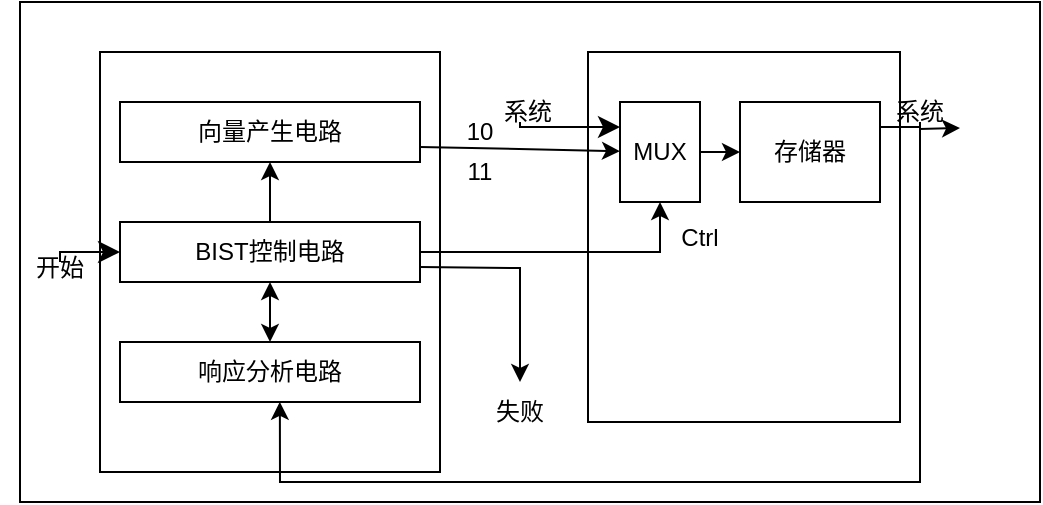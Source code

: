 <mxfile version="20.8.20" type="github">
  <diagram name="第 1 页" id="A93E-pW6Ka4gn5TaSpeA">
    <mxGraphModel dx="1434" dy="796" grid="1" gridSize="10" guides="1" tooltips="1" connect="1" arrows="1" fold="1" page="1" pageScale="1" pageWidth="827" pageHeight="1169" math="0" shadow="0">
      <root>
        <mxCell id="0" />
        <mxCell id="1" parent="0" />
        <mxCell id="uApP3Ad0hTk_tkcARhOH-1" value="" style="whiteSpace=wrap;html=1;align=center;" vertex="1" parent="1">
          <mxGeometry x="130" y="280" width="510" height="250" as="geometry" />
        </mxCell>
        <mxCell id="uApP3Ad0hTk_tkcARhOH-2" value="" style="whiteSpace=wrap;html=1;align=center;" vertex="1" parent="1">
          <mxGeometry x="170" y="305" width="170" height="210" as="geometry" />
        </mxCell>
        <mxCell id="uApP3Ad0hTk_tkcARhOH-3" value="" style="whiteSpace=wrap;html=1;align=center;" vertex="1" parent="1">
          <mxGeometry x="414" y="305" width="156" height="185" as="geometry" />
        </mxCell>
        <mxCell id="uApP3Ad0hTk_tkcARhOH-4" value="向量产生电路" style="whiteSpace=wrap;html=1;align=center;" vertex="1" parent="1">
          <mxGeometry x="180" y="330" width="150" height="30" as="geometry" />
        </mxCell>
        <mxCell id="uApP3Ad0hTk_tkcARhOH-14" style="edgeStyle=orthogonalEdgeStyle;rounded=0;orthogonalLoop=1;jettySize=auto;html=1;exitX=0.5;exitY=0;exitDx=0;exitDy=0;entryX=0.5;entryY=1;entryDx=0;entryDy=0;" edge="1" parent="1" source="uApP3Ad0hTk_tkcARhOH-5" target="uApP3Ad0hTk_tkcARhOH-4">
          <mxGeometry relative="1" as="geometry" />
        </mxCell>
        <mxCell id="uApP3Ad0hTk_tkcARhOH-5" value="BIST控制电路" style="whiteSpace=wrap;html=1;align=center;" vertex="1" parent="1">
          <mxGeometry x="180" y="390" width="150" height="30" as="geometry" />
        </mxCell>
        <mxCell id="uApP3Ad0hTk_tkcARhOH-22" style="edgeStyle=orthogonalEdgeStyle;rounded=0;orthogonalLoop=1;jettySize=auto;html=1;exitX=1;exitY=0.5;exitDx=0;exitDy=0;entryX=0.5;entryY=1;entryDx=0;entryDy=0;" edge="1" parent="1" source="uApP3Ad0hTk_tkcARhOH-5" target="uApP3Ad0hTk_tkcARhOH-7">
          <mxGeometry relative="1" as="geometry" />
        </mxCell>
        <mxCell id="uApP3Ad0hTk_tkcARhOH-6" value="响应分析电路" style="whiteSpace=wrap;html=1;align=center;" vertex="1" parent="1">
          <mxGeometry x="180" y="450" width="150" height="30" as="geometry" />
        </mxCell>
        <mxCell id="uApP3Ad0hTk_tkcARhOH-19" style="edgeStyle=orthogonalEdgeStyle;rounded=0;orthogonalLoop=1;jettySize=auto;html=1;exitX=1;exitY=0.5;exitDx=0;exitDy=0;entryX=0;entryY=0.5;entryDx=0;entryDy=0;" edge="1" parent="1" source="uApP3Ad0hTk_tkcARhOH-7" target="uApP3Ad0hTk_tkcARhOH-8">
          <mxGeometry relative="1" as="geometry" />
        </mxCell>
        <mxCell id="uApP3Ad0hTk_tkcARhOH-7" value="MUX" style="whiteSpace=wrap;html=1;align=center;" vertex="1" parent="1">
          <mxGeometry x="430" y="330" width="40" height="50" as="geometry" />
        </mxCell>
        <mxCell id="uApP3Ad0hTk_tkcARhOH-20" style="edgeStyle=orthogonalEdgeStyle;rounded=0;orthogonalLoop=1;jettySize=auto;html=1;exitX=1;exitY=0.25;exitDx=0;exitDy=0;" edge="1" parent="1" source="uApP3Ad0hTk_tkcARhOH-8">
          <mxGeometry relative="1" as="geometry">
            <mxPoint x="600" y="343" as="targetPoint" />
          </mxGeometry>
        </mxCell>
        <mxCell id="uApP3Ad0hTk_tkcARhOH-8" value="存储器" style="whiteSpace=wrap;html=1;align=center;" vertex="1" parent="1">
          <mxGeometry x="490" y="330" width="70" height="50" as="geometry" />
        </mxCell>
        <mxCell id="uApP3Ad0hTk_tkcARhOH-11" value="" style="edgeStyle=elbowEdgeStyle;elbow=horizontal;endArrow=classic;html=1;curved=0;rounded=0;endSize=8;startSize=8;" edge="1" parent="1" target="uApP3Ad0hTk_tkcARhOH-5">
          <mxGeometry width="50" height="50" relative="1" as="geometry">
            <mxPoint x="150" y="410" as="sourcePoint" />
            <mxPoint x="110" y="400" as="targetPoint" />
            <Array as="points">
              <mxPoint x="150" y="405" />
            </Array>
          </mxGeometry>
        </mxCell>
        <mxCell id="uApP3Ad0hTk_tkcARhOH-12" value="开始" style="text;html=1;strokeColor=none;fillColor=none;align=center;verticalAlign=middle;whiteSpace=wrap;rounded=0;" vertex="1" parent="1">
          <mxGeometry x="120" y="400" width="60" height="25" as="geometry" />
        </mxCell>
        <mxCell id="uApP3Ad0hTk_tkcARhOH-15" value="" style="endArrow=classic;startArrow=classic;html=1;rounded=0;entryX=0.5;entryY=1;entryDx=0;entryDy=0;" edge="1" parent="1" source="uApP3Ad0hTk_tkcARhOH-6" target="uApP3Ad0hTk_tkcARhOH-5">
          <mxGeometry width="50" height="50" relative="1" as="geometry">
            <mxPoint x="120" y="650" as="sourcePoint" />
            <mxPoint x="170" y="600" as="targetPoint" />
          </mxGeometry>
        </mxCell>
        <mxCell id="uApP3Ad0hTk_tkcARhOH-16" value="" style="endArrow=classic;html=1;rounded=0;exitX=1;exitY=0.75;exitDx=0;exitDy=0;" edge="1" parent="1" source="uApP3Ad0hTk_tkcARhOH-4" target="uApP3Ad0hTk_tkcARhOH-7">
          <mxGeometry width="50" height="50" relative="1" as="geometry">
            <mxPoint x="250" y="680" as="sourcePoint" />
            <mxPoint x="300" y="630" as="targetPoint" />
          </mxGeometry>
        </mxCell>
        <mxCell id="uApP3Ad0hTk_tkcARhOH-18" value="" style="edgeStyle=elbowEdgeStyle;elbow=horizontal;endArrow=classic;html=1;curved=0;rounded=0;endSize=8;startSize=8;entryX=0;entryY=0.25;entryDx=0;entryDy=0;" edge="1" parent="1" target="uApP3Ad0hTk_tkcARhOH-7">
          <mxGeometry width="50" height="50" relative="1" as="geometry">
            <mxPoint x="380" y="340" as="sourcePoint" />
            <mxPoint x="420" y="340" as="targetPoint" />
            <Array as="points">
              <mxPoint x="380" y="350" />
            </Array>
          </mxGeometry>
        </mxCell>
        <mxCell id="uApP3Ad0hTk_tkcARhOH-21" value="" style="endArrow=classic;html=1;rounded=0;entryX=0.529;entryY=0.833;entryDx=0;entryDy=0;entryPerimeter=0;" edge="1" parent="1" target="uApP3Ad0hTk_tkcARhOH-2">
          <mxGeometry width="50" height="50" relative="1" as="geometry">
            <mxPoint x="580" y="340" as="sourcePoint" />
            <mxPoint x="340" y="640" as="targetPoint" />
            <Array as="points">
              <mxPoint x="580" y="520" />
              <mxPoint x="420" y="520" />
              <mxPoint x="260" y="520" />
            </Array>
          </mxGeometry>
        </mxCell>
        <mxCell id="uApP3Ad0hTk_tkcARhOH-23" value="" style="endArrow=classic;html=1;rounded=0;exitX=1;exitY=0.75;exitDx=0;exitDy=0;" edge="1" parent="1" source="uApP3Ad0hTk_tkcARhOH-5">
          <mxGeometry width="50" height="50" relative="1" as="geometry">
            <mxPoint x="330" y="670" as="sourcePoint" />
            <mxPoint x="380" y="470" as="targetPoint" />
            <Array as="points">
              <mxPoint x="380" y="413" />
            </Array>
          </mxGeometry>
        </mxCell>
        <mxCell id="uApP3Ad0hTk_tkcARhOH-28" value="系统" style="text;html=1;strokeColor=none;fillColor=none;align=center;verticalAlign=middle;whiteSpace=wrap;rounded=0;" vertex="1" parent="1">
          <mxGeometry x="354" y="320" width="60" height="30" as="geometry" />
        </mxCell>
        <mxCell id="uApP3Ad0hTk_tkcARhOH-29" value="系统" style="text;html=1;strokeColor=none;fillColor=none;align=center;verticalAlign=middle;whiteSpace=wrap;rounded=0;" vertex="1" parent="1">
          <mxGeometry x="550" y="320" width="60" height="30" as="geometry" />
        </mxCell>
        <mxCell id="uApP3Ad0hTk_tkcARhOH-30" value="Ctrl" style="text;html=1;strokeColor=none;fillColor=none;align=center;verticalAlign=middle;whiteSpace=wrap;rounded=0;" vertex="1" parent="1">
          <mxGeometry x="440" y="382.5" width="60" height="30" as="geometry" />
        </mxCell>
        <mxCell id="uApP3Ad0hTk_tkcARhOH-31" value="失败" style="text;html=1;strokeColor=none;fillColor=none;align=center;verticalAlign=middle;whiteSpace=wrap;rounded=0;" vertex="1" parent="1">
          <mxGeometry x="350" y="470" width="60" height="30" as="geometry" />
        </mxCell>
        <mxCell id="uApP3Ad0hTk_tkcARhOH-32" value="10" style="text;html=1;strokeColor=none;fillColor=none;align=center;verticalAlign=middle;whiteSpace=wrap;rounded=0;" vertex="1" parent="1">
          <mxGeometry x="330" y="330" width="60" height="30" as="geometry" />
        </mxCell>
        <mxCell id="uApP3Ad0hTk_tkcARhOH-33" value="11" style="text;html=1;strokeColor=none;fillColor=none;align=center;verticalAlign=middle;whiteSpace=wrap;rounded=0;" vertex="1" parent="1">
          <mxGeometry x="330" y="350" width="60" height="30" as="geometry" />
        </mxCell>
      </root>
    </mxGraphModel>
  </diagram>
</mxfile>
